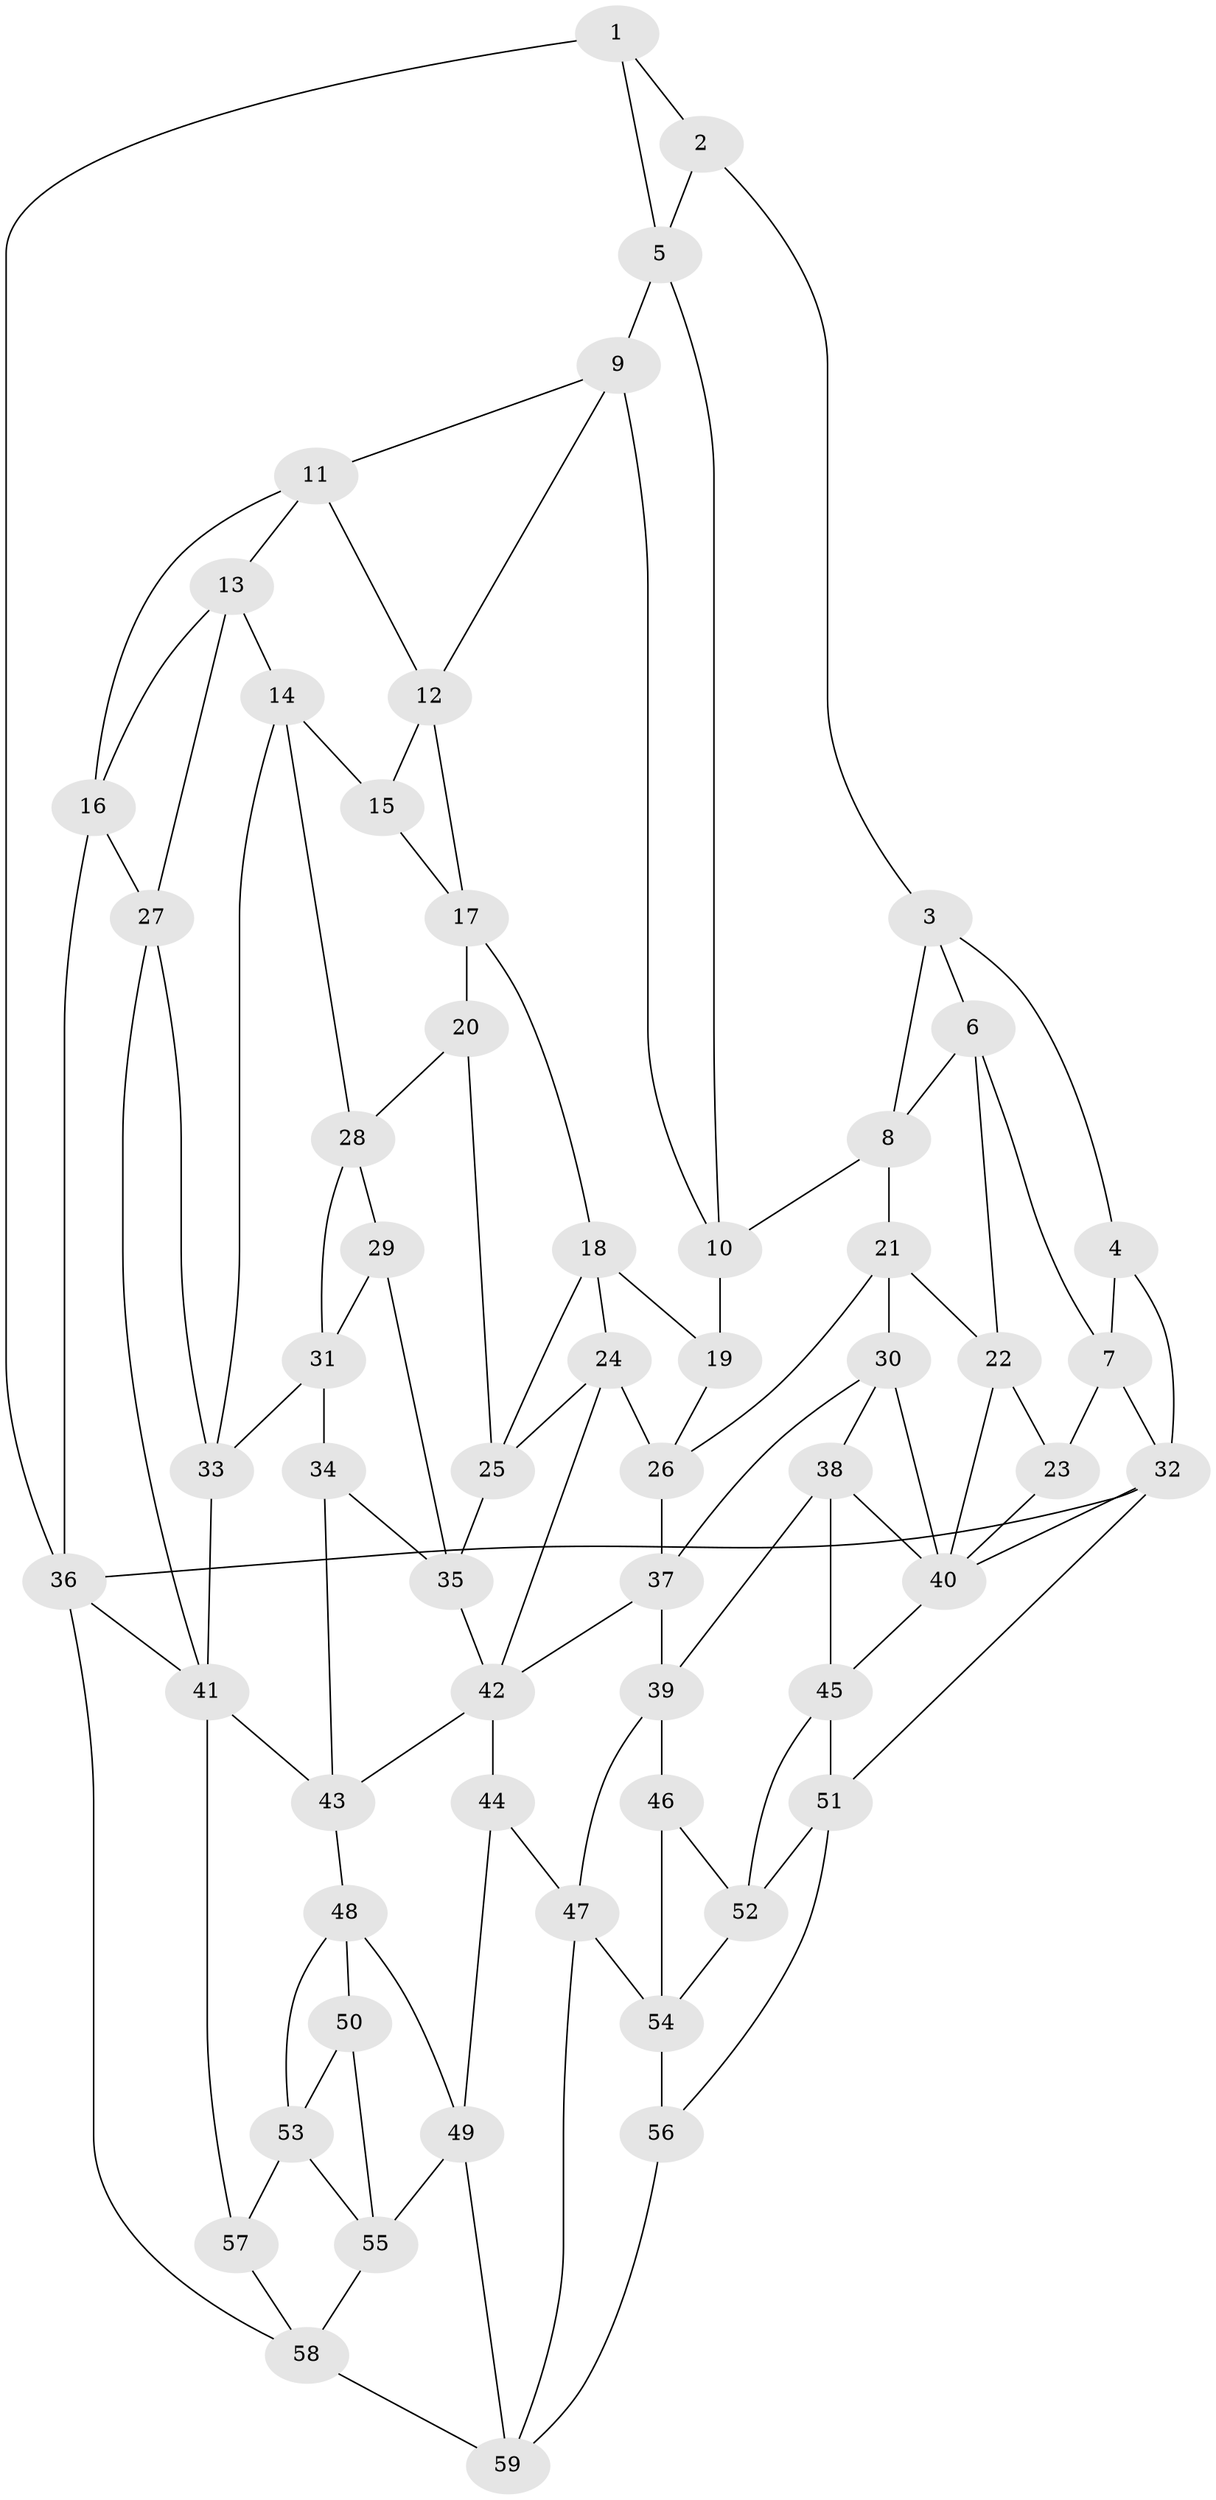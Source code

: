 // original degree distribution, {3: 0.01694915254237288, 4: 0.2542372881355932, 6: 0.23728813559322035, 5: 0.4915254237288136}
// Generated by graph-tools (version 1.1) at 2025/51/03/09/25 03:51:05]
// undirected, 59 vertices, 114 edges
graph export_dot {
graph [start="1"]
  node [color=gray90,style=filled];
  1;
  2;
  3;
  4;
  5;
  6;
  7;
  8;
  9;
  10;
  11;
  12;
  13;
  14;
  15;
  16;
  17;
  18;
  19;
  20;
  21;
  22;
  23;
  24;
  25;
  26;
  27;
  28;
  29;
  30;
  31;
  32;
  33;
  34;
  35;
  36;
  37;
  38;
  39;
  40;
  41;
  42;
  43;
  44;
  45;
  46;
  47;
  48;
  49;
  50;
  51;
  52;
  53;
  54;
  55;
  56;
  57;
  58;
  59;
  1 -- 2 [weight=1.0];
  1 -- 5 [weight=1.0];
  1 -- 36 [weight=1.0];
  2 -- 3 [weight=1.0];
  2 -- 5 [weight=1.0];
  3 -- 4 [weight=1.0];
  3 -- 6 [weight=1.0];
  3 -- 8 [weight=1.0];
  4 -- 7 [weight=1.0];
  4 -- 32 [weight=1.0];
  5 -- 9 [weight=1.0];
  5 -- 10 [weight=1.0];
  6 -- 7 [weight=1.0];
  6 -- 8 [weight=1.0];
  6 -- 22 [weight=1.0];
  7 -- 23 [weight=1.0];
  7 -- 32 [weight=1.0];
  8 -- 10 [weight=1.0];
  8 -- 21 [weight=1.0];
  9 -- 10 [weight=1.0];
  9 -- 11 [weight=1.0];
  9 -- 12 [weight=1.0];
  10 -- 19 [weight=1.0];
  11 -- 12 [weight=1.0];
  11 -- 13 [weight=1.0];
  11 -- 16 [weight=1.0];
  12 -- 15 [weight=1.0];
  12 -- 17 [weight=1.0];
  13 -- 14 [weight=1.0];
  13 -- 16 [weight=1.0];
  13 -- 27 [weight=1.0];
  14 -- 15 [weight=1.0];
  14 -- 28 [weight=1.0];
  14 -- 33 [weight=1.0];
  15 -- 17 [weight=1.0];
  16 -- 27 [weight=1.0];
  16 -- 36 [weight=1.0];
  17 -- 18 [weight=1.0];
  17 -- 20 [weight=1.0];
  18 -- 19 [weight=1.0];
  18 -- 24 [weight=1.0];
  18 -- 25 [weight=1.0];
  19 -- 26 [weight=1.0];
  20 -- 25 [weight=1.0];
  20 -- 28 [weight=1.0];
  21 -- 22 [weight=1.0];
  21 -- 26 [weight=1.0];
  21 -- 30 [weight=1.0];
  22 -- 23 [weight=1.0];
  22 -- 40 [weight=1.0];
  23 -- 40 [weight=1.0];
  24 -- 25 [weight=1.0];
  24 -- 26 [weight=1.0];
  24 -- 42 [weight=1.0];
  25 -- 35 [weight=1.0];
  26 -- 37 [weight=1.0];
  27 -- 33 [weight=1.0];
  27 -- 41 [weight=1.0];
  28 -- 29 [weight=1.0];
  28 -- 31 [weight=1.0];
  29 -- 31 [weight=1.0];
  29 -- 35 [weight=1.0];
  30 -- 37 [weight=1.0];
  30 -- 38 [weight=1.0];
  30 -- 40 [weight=1.0];
  31 -- 33 [weight=1.0];
  31 -- 34 [weight=1.0];
  32 -- 36 [weight=2.0];
  32 -- 40 [weight=1.0];
  32 -- 51 [weight=1.0];
  33 -- 41 [weight=1.0];
  34 -- 35 [weight=1.0];
  34 -- 43 [weight=1.0];
  35 -- 42 [weight=1.0];
  36 -- 41 [weight=1.0];
  36 -- 58 [weight=1.0];
  37 -- 39 [weight=1.0];
  37 -- 42 [weight=1.0];
  38 -- 39 [weight=1.0];
  38 -- 40 [weight=1.0];
  38 -- 45 [weight=1.0];
  39 -- 46 [weight=1.0];
  39 -- 47 [weight=1.0];
  40 -- 45 [weight=1.0];
  41 -- 43 [weight=1.0];
  41 -- 57 [weight=2.0];
  42 -- 43 [weight=1.0];
  42 -- 44 [weight=2.0];
  43 -- 48 [weight=1.0];
  44 -- 47 [weight=1.0];
  44 -- 49 [weight=1.0];
  45 -- 51 [weight=1.0];
  45 -- 52 [weight=1.0];
  46 -- 52 [weight=1.0];
  46 -- 54 [weight=1.0];
  47 -- 54 [weight=1.0];
  47 -- 59 [weight=1.0];
  48 -- 49 [weight=1.0];
  48 -- 50 [weight=1.0];
  48 -- 53 [weight=1.0];
  49 -- 55 [weight=1.0];
  49 -- 59 [weight=1.0];
  50 -- 53 [weight=1.0];
  50 -- 55 [weight=1.0];
  51 -- 52 [weight=1.0];
  51 -- 56 [weight=1.0];
  52 -- 54 [weight=1.0];
  53 -- 55 [weight=1.0];
  53 -- 57 [weight=1.0];
  54 -- 56 [weight=1.0];
  55 -- 58 [weight=1.0];
  56 -- 59 [weight=1.0];
  57 -- 58 [weight=1.0];
  58 -- 59 [weight=1.0];
}
